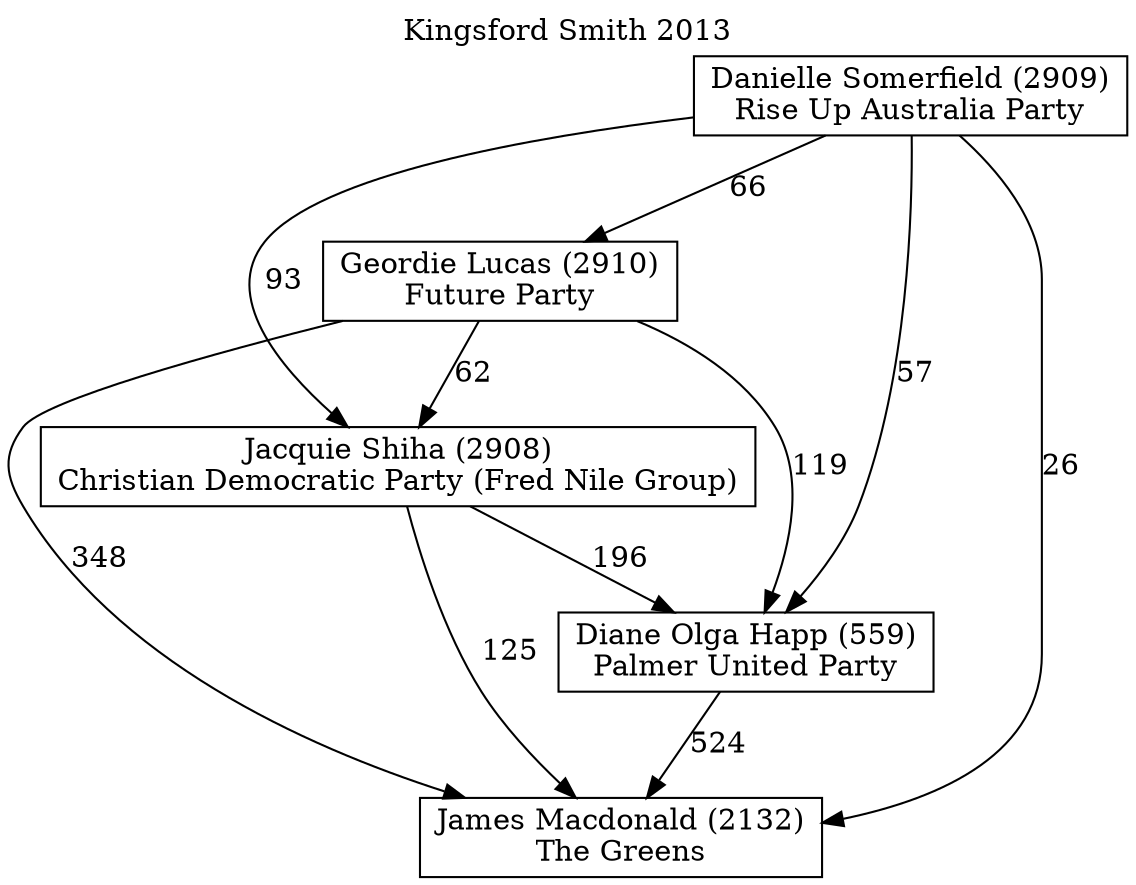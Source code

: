 // House preference flow
digraph "James Macdonald (2132)_Kingsford Smith_2013" {
	graph [label="Kingsford Smith 2013" labelloc=t mclimit=10]
	node [shape=box]
	"James Macdonald (2132)" [label="James Macdonald (2132)
The Greens"]
	"Diane Olga Happ (559)" [label="Diane Olga Happ (559)
Palmer United Party"]
	"Jacquie Shiha (2908)" [label="Jacquie Shiha (2908)
Christian Democratic Party (Fred Nile Group)"]
	"Geordie Lucas (2910)" [label="Geordie Lucas (2910)
Future Party"]
	"Danielle Somerfield (2909)" [label="Danielle Somerfield (2909)
Rise Up Australia Party"]
	"James Macdonald (2132)" [label="James Macdonald (2132)
The Greens"]
	"Jacquie Shiha (2908)" [label="Jacquie Shiha (2908)
Christian Democratic Party (Fred Nile Group)"]
	"Geordie Lucas (2910)" [label="Geordie Lucas (2910)
Future Party"]
	"Danielle Somerfield (2909)" [label="Danielle Somerfield (2909)
Rise Up Australia Party"]
	"James Macdonald (2132)" [label="James Macdonald (2132)
The Greens"]
	"Geordie Lucas (2910)" [label="Geordie Lucas (2910)
Future Party"]
	"Danielle Somerfield (2909)" [label="Danielle Somerfield (2909)
Rise Up Australia Party"]
	"James Macdonald (2132)" [label="James Macdonald (2132)
The Greens"]
	"Danielle Somerfield (2909)" [label="Danielle Somerfield (2909)
Rise Up Australia Party"]
	"Danielle Somerfield (2909)" [label="Danielle Somerfield (2909)
Rise Up Australia Party"]
	"Geordie Lucas (2910)" [label="Geordie Lucas (2910)
Future Party"]
	"Danielle Somerfield (2909)" [label="Danielle Somerfield (2909)
Rise Up Australia Party"]
	"Danielle Somerfield (2909)" [label="Danielle Somerfield (2909)
Rise Up Australia Party"]
	"Jacquie Shiha (2908)" [label="Jacquie Shiha (2908)
Christian Democratic Party (Fred Nile Group)"]
	"Geordie Lucas (2910)" [label="Geordie Lucas (2910)
Future Party"]
	"Danielle Somerfield (2909)" [label="Danielle Somerfield (2909)
Rise Up Australia Party"]
	"Jacquie Shiha (2908)" [label="Jacquie Shiha (2908)
Christian Democratic Party (Fred Nile Group)"]
	"Danielle Somerfield (2909)" [label="Danielle Somerfield (2909)
Rise Up Australia Party"]
	"Danielle Somerfield (2909)" [label="Danielle Somerfield (2909)
Rise Up Australia Party"]
	"Geordie Lucas (2910)" [label="Geordie Lucas (2910)
Future Party"]
	"Danielle Somerfield (2909)" [label="Danielle Somerfield (2909)
Rise Up Australia Party"]
	"Danielle Somerfield (2909)" [label="Danielle Somerfield (2909)
Rise Up Australia Party"]
	"Diane Olga Happ (559)" [label="Diane Olga Happ (559)
Palmer United Party"]
	"Jacquie Shiha (2908)" [label="Jacquie Shiha (2908)
Christian Democratic Party (Fred Nile Group)"]
	"Geordie Lucas (2910)" [label="Geordie Lucas (2910)
Future Party"]
	"Danielle Somerfield (2909)" [label="Danielle Somerfield (2909)
Rise Up Australia Party"]
	"Diane Olga Happ (559)" [label="Diane Olga Happ (559)
Palmer United Party"]
	"Geordie Lucas (2910)" [label="Geordie Lucas (2910)
Future Party"]
	"Danielle Somerfield (2909)" [label="Danielle Somerfield (2909)
Rise Up Australia Party"]
	"Diane Olga Happ (559)" [label="Diane Olga Happ (559)
Palmer United Party"]
	"Danielle Somerfield (2909)" [label="Danielle Somerfield (2909)
Rise Up Australia Party"]
	"Danielle Somerfield (2909)" [label="Danielle Somerfield (2909)
Rise Up Australia Party"]
	"Geordie Lucas (2910)" [label="Geordie Lucas (2910)
Future Party"]
	"Danielle Somerfield (2909)" [label="Danielle Somerfield (2909)
Rise Up Australia Party"]
	"Danielle Somerfield (2909)" [label="Danielle Somerfield (2909)
Rise Up Australia Party"]
	"Jacquie Shiha (2908)" [label="Jacquie Shiha (2908)
Christian Democratic Party (Fred Nile Group)"]
	"Geordie Lucas (2910)" [label="Geordie Lucas (2910)
Future Party"]
	"Danielle Somerfield (2909)" [label="Danielle Somerfield (2909)
Rise Up Australia Party"]
	"Jacquie Shiha (2908)" [label="Jacquie Shiha (2908)
Christian Democratic Party (Fred Nile Group)"]
	"Danielle Somerfield (2909)" [label="Danielle Somerfield (2909)
Rise Up Australia Party"]
	"Danielle Somerfield (2909)" [label="Danielle Somerfield (2909)
Rise Up Australia Party"]
	"Geordie Lucas (2910)" [label="Geordie Lucas (2910)
Future Party"]
	"Danielle Somerfield (2909)" [label="Danielle Somerfield (2909)
Rise Up Australia Party"]
	"Danielle Somerfield (2909)" [label="Danielle Somerfield (2909)
Rise Up Australia Party"]
	"Diane Olga Happ (559)" -> "James Macdonald (2132)" [label=524]
	"Jacquie Shiha (2908)" -> "Diane Olga Happ (559)" [label=196]
	"Geordie Lucas (2910)" -> "Jacquie Shiha (2908)" [label=62]
	"Danielle Somerfield (2909)" -> "Geordie Lucas (2910)" [label=66]
	"Jacquie Shiha (2908)" -> "James Macdonald (2132)" [label=125]
	"Geordie Lucas (2910)" -> "James Macdonald (2132)" [label=348]
	"Danielle Somerfield (2909)" -> "James Macdonald (2132)" [label=26]
	"Danielle Somerfield (2909)" -> "Jacquie Shiha (2908)" [label=93]
	"Geordie Lucas (2910)" -> "Diane Olga Happ (559)" [label=119]
	"Danielle Somerfield (2909)" -> "Diane Olga Happ (559)" [label=57]
}
